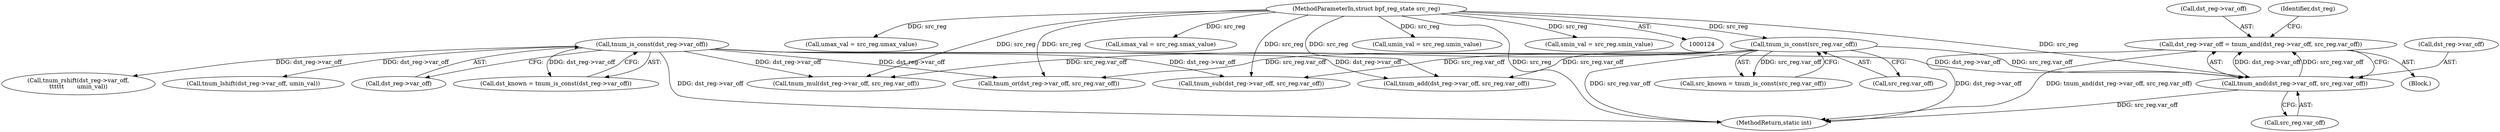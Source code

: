 digraph "0_linux_bb7f0f989ca7de1153bd128a40a71709e339fa03_0@pointer" {
"1000487" [label="(Call,dst_reg->var_off = tnum_and(dst_reg->var_off, src_reg.var_off))"];
"1000491" [label="(Call,tnum_and(dst_reg->var_off, src_reg.var_off))"];
"1000188" [label="(Call,tnum_is_const(dst_reg->var_off))"];
"1000182" [label="(Call,tnum_is_const(src_reg.var_off))"];
"1000128" [label="(MethodParameterIn,struct bpf_reg_state src_reg)"];
"1000183" [label="(Call,src_reg.var_off)"];
"1000175" [label="(Call,umax_val = src_reg.umax_value)"];
"1000803" [label="(MethodReturn,static int)"];
"1000384" [label="(Call,tnum_mul(dst_reg->var_off, src_reg.var_off))"];
"1000500" [label="(Identifier,dst_reg)"];
"1000748" [label="(Call,tnum_rshift(dst_reg->var_off,\n\t\t\t\t\t\t       umin_val))"];
"1000495" [label="(Call,src_reg.var_off)"];
"1000182" [label="(Call,tnum_is_const(src_reg.var_off))"];
"1000488" [label="(Call,dst_reg->var_off)"];
"1000491" [label="(Call,tnum_and(dst_reg->var_off, src_reg.var_off))"];
"1000214" [label="(Block,)"];
"1000188" [label="(Call,tnum_is_const(dst_reg->var_off))"];
"1000165" [label="(Call,smax_val = src_reg.smax_value)"];
"1000703" [label="(Call,tnum_lshift(dst_reg->var_off, umin_val))"];
"1000580" [label="(Call,tnum_or(dst_reg->var_off, src_reg.var_off))"];
"1000189" [label="(Call,dst_reg->var_off)"];
"1000371" [label="(Call,tnum_sub(dst_reg->var_off, src_reg.var_off))"];
"1000170" [label="(Call,umin_val = src_reg.umin_value)"];
"1000186" [label="(Call,dst_known = tnum_is_const(dst_reg->var_off))"];
"1000180" [label="(Call,src_known = tnum_is_const(src_reg.var_off))"];
"1000487" [label="(Call,dst_reg->var_off = tnum_and(dst_reg->var_off, src_reg.var_off))"];
"1000294" [label="(Call,tnum_add(dst_reg->var_off, src_reg.var_off))"];
"1000128" [label="(MethodParameterIn,struct bpf_reg_state src_reg)"];
"1000160" [label="(Call,smin_val = src_reg.smin_value)"];
"1000492" [label="(Call,dst_reg->var_off)"];
"1000487" -> "1000214"  [label="AST: "];
"1000487" -> "1000491"  [label="CFG: "];
"1000488" -> "1000487"  [label="AST: "];
"1000491" -> "1000487"  [label="AST: "];
"1000500" -> "1000487"  [label="CFG: "];
"1000487" -> "1000803"  [label="DDG: dst_reg->var_off"];
"1000487" -> "1000803"  [label="DDG: tnum_and(dst_reg->var_off, src_reg.var_off)"];
"1000491" -> "1000487"  [label="DDG: dst_reg->var_off"];
"1000491" -> "1000487"  [label="DDG: src_reg.var_off"];
"1000491" -> "1000495"  [label="CFG: "];
"1000492" -> "1000491"  [label="AST: "];
"1000495" -> "1000491"  [label="AST: "];
"1000491" -> "1000803"  [label="DDG: src_reg.var_off"];
"1000188" -> "1000491"  [label="DDG: dst_reg->var_off"];
"1000182" -> "1000491"  [label="DDG: src_reg.var_off"];
"1000128" -> "1000491"  [label="DDG: src_reg"];
"1000188" -> "1000186"  [label="AST: "];
"1000188" -> "1000189"  [label="CFG: "];
"1000189" -> "1000188"  [label="AST: "];
"1000186" -> "1000188"  [label="CFG: "];
"1000188" -> "1000803"  [label="DDG: dst_reg->var_off"];
"1000188" -> "1000186"  [label="DDG: dst_reg->var_off"];
"1000188" -> "1000294"  [label="DDG: dst_reg->var_off"];
"1000188" -> "1000371"  [label="DDG: dst_reg->var_off"];
"1000188" -> "1000384"  [label="DDG: dst_reg->var_off"];
"1000188" -> "1000580"  [label="DDG: dst_reg->var_off"];
"1000188" -> "1000703"  [label="DDG: dst_reg->var_off"];
"1000188" -> "1000748"  [label="DDG: dst_reg->var_off"];
"1000182" -> "1000180"  [label="AST: "];
"1000182" -> "1000183"  [label="CFG: "];
"1000183" -> "1000182"  [label="AST: "];
"1000180" -> "1000182"  [label="CFG: "];
"1000182" -> "1000803"  [label="DDG: src_reg.var_off"];
"1000182" -> "1000180"  [label="DDG: src_reg.var_off"];
"1000128" -> "1000182"  [label="DDG: src_reg"];
"1000182" -> "1000294"  [label="DDG: src_reg.var_off"];
"1000182" -> "1000371"  [label="DDG: src_reg.var_off"];
"1000182" -> "1000384"  [label="DDG: src_reg.var_off"];
"1000182" -> "1000580"  [label="DDG: src_reg.var_off"];
"1000128" -> "1000124"  [label="AST: "];
"1000128" -> "1000803"  [label="DDG: src_reg"];
"1000128" -> "1000160"  [label="DDG: src_reg"];
"1000128" -> "1000165"  [label="DDG: src_reg"];
"1000128" -> "1000170"  [label="DDG: src_reg"];
"1000128" -> "1000175"  [label="DDG: src_reg"];
"1000128" -> "1000294"  [label="DDG: src_reg"];
"1000128" -> "1000371"  [label="DDG: src_reg"];
"1000128" -> "1000384"  [label="DDG: src_reg"];
"1000128" -> "1000580"  [label="DDG: src_reg"];
}

